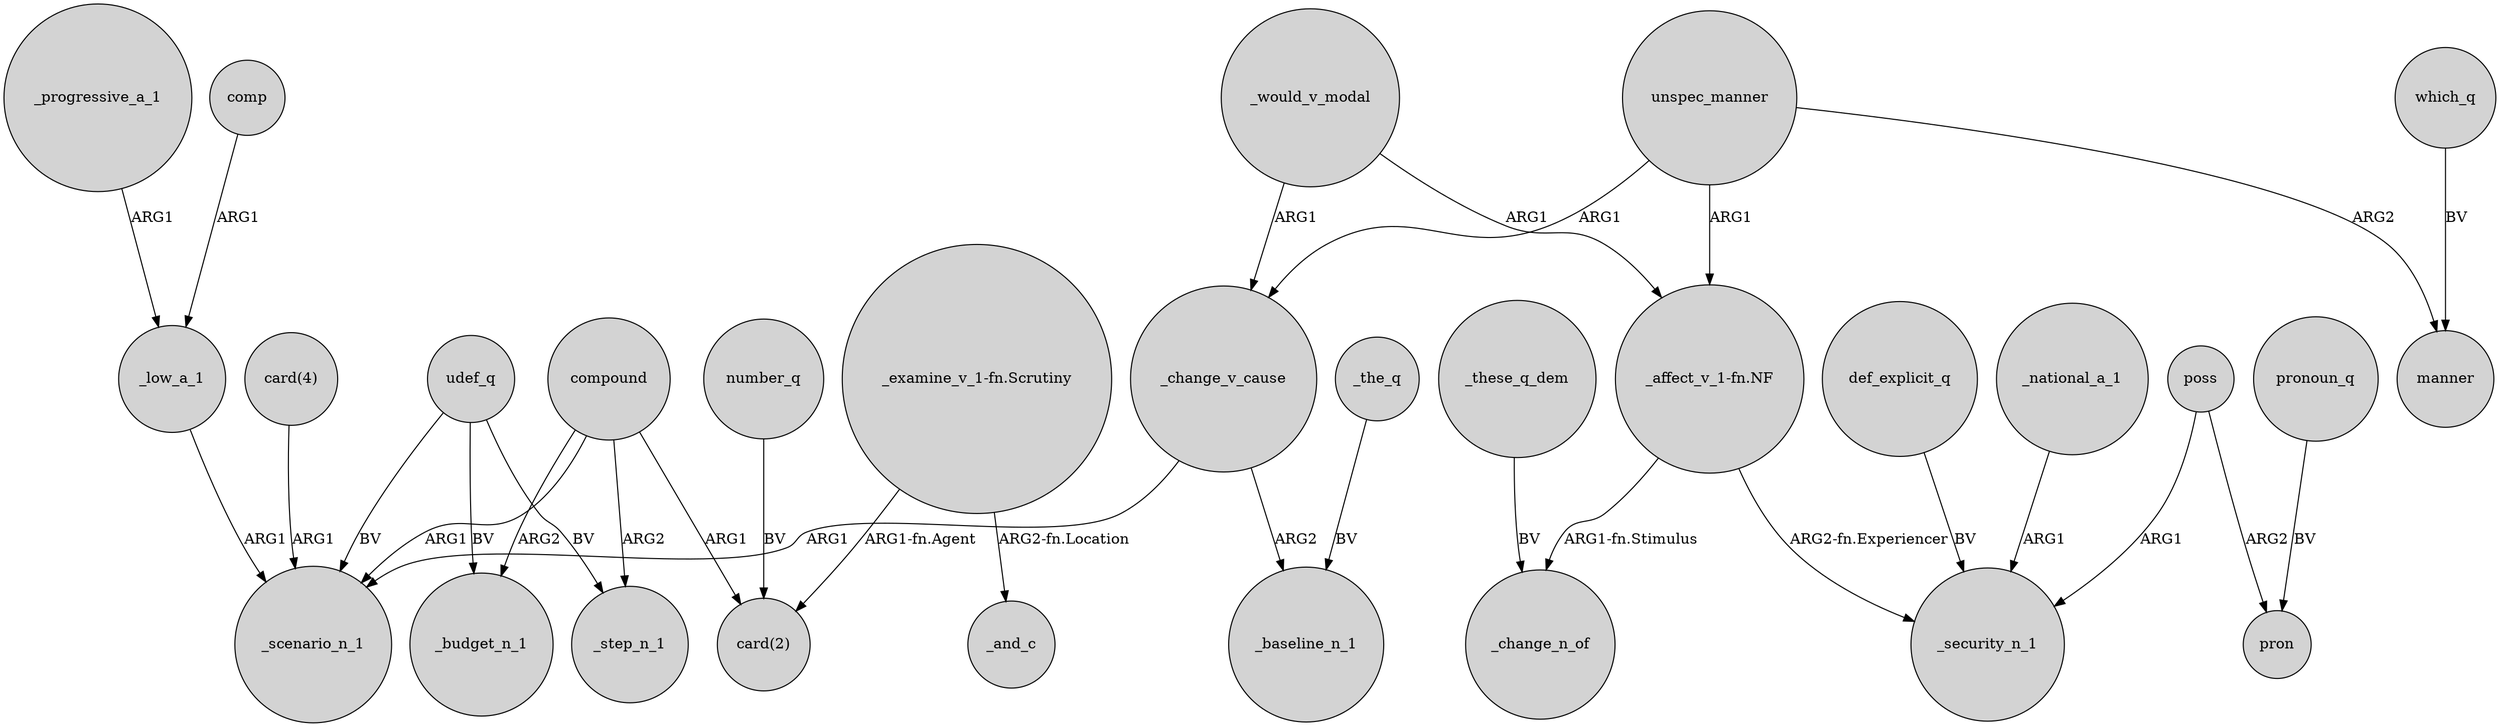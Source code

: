 digraph {
	node [shape=circle style=filled]
	_would_v_modal -> _change_v_cause [label=ARG1]
	"_examine_v_1-fn.Scrutiny" -> _and_c [label="ARG2-fn.Location"]
	"_examine_v_1-fn.Scrutiny" -> "card(2)" [label="ARG1-fn.Agent"]
	_these_q_dem -> _change_n_of [label=BV]
	poss -> pron [label=ARG2]
	def_explicit_q -> _security_n_1 [label=BV]
	_would_v_modal -> "_affect_v_1-fn.NF" [label=ARG1]
	_low_a_1 -> _scenario_n_1 [label=ARG1]
	_national_a_1 -> _security_n_1 [label=ARG1]
	compound -> _step_n_1 [label=ARG2]
	poss -> _security_n_1 [label=ARG1]
	which_q -> manner [label=BV]
	compound -> _budget_n_1 [label=ARG2]
	udef_q -> _step_n_1 [label=BV]
	unspec_manner -> _change_v_cause [label=ARG1]
	pronoun_q -> pron [label=BV]
	"card(4)" -> _scenario_n_1 [label=ARG1]
	"_affect_v_1-fn.NF" -> _security_n_1 [label="ARG2-fn.Experiencer"]
	compound -> "card(2)" [label=ARG1]
	udef_q -> _budget_n_1 [label=BV]
	_the_q -> _baseline_n_1 [label=BV]
	unspec_manner -> "_affect_v_1-fn.NF" [label=ARG1]
	udef_q -> _scenario_n_1 [label=BV]
	"_affect_v_1-fn.NF" -> _change_n_of [label="ARG1-fn.Stimulus"]
	_progressive_a_1 -> _low_a_1 [label=ARG1]
	compound -> _scenario_n_1 [label=ARG1]
	number_q -> "card(2)" [label=BV]
	unspec_manner -> manner [label=ARG2]
	_change_v_cause -> _baseline_n_1 [label=ARG2]
	_change_v_cause -> _scenario_n_1 [label=ARG1]
	comp -> _low_a_1 [label=ARG1]
}
